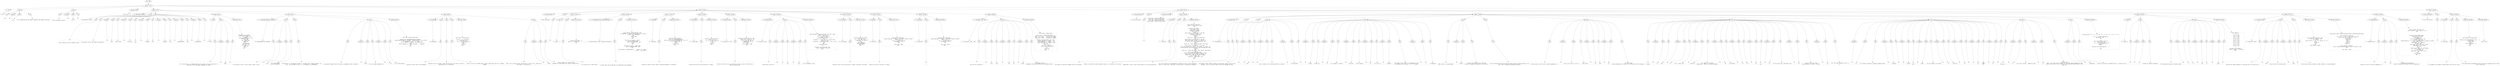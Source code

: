 digraph lpegNode {

node [fontname=Helvetica]
edge [style=dashed]

doc_0 [label="doc - 560"]


doc_0 -> { section_1}
{rank=same; section_1}

section_1 [label="section: 1-515"]


// END RANK doc_0

section_1 -> { header_2 prose_3 prose_4 codeblock_5 section_6 section_7 section_8 section_9}
{rank=same; header_2 prose_3 prose_4 codeblock_5 section_6 section_7 section_8 section_9}

header_2 [label="1 : Core"]

prose_3 [label="prose"]

prose_4 [label="prose"]

codeblock_5 [label="code block 8-10"]

section_6 [label="section: 13-67"]

section_7 [label="section: 95-258"]

section_8 [label="section: 287-477"]

section_9 [label="section: 516-518"]


// END RANK section_1

header_2 -> leaf_10
leaf_10  [color=Gray,shape=rectangle,fontname=Inconsolata,label="* Core"]
// END RANK header_2

prose_3 -> { raw_11 prespace_12 literal_13 raw_14}
{rank=same; raw_11 prespace_12 literal_13 raw_14}

raw_11 [label="raw"]

prespace_12 [label="prespace"]

literal_13 [label="literal"]

raw_14 [label="raw"]


// END RANK prose_3

raw_11 -> leaf_15
leaf_15  [color=Gray,shape=rectangle,fontname=Inconsolata,label="
"]
// END RANK raw_11

prespace_12 -> leaf_16
leaf_16  [color=Gray,shape=rectangle,fontname=Inconsolata,label=""]
// END RANK prespace_12

literal_13 -> leaf_17
leaf_17  [color=Gray,shape=rectangle,fontname=Inconsolata,label="core"]
// END RANK literal_13

raw_14 -> leaf_18
leaf_18  [color=Gray,shape=rectangle,fontname=Inconsolata,label=" is for tampering with the global namespace and standard libraries.
"]
// END RANK raw_14

prose_4 -> { raw_19 prespace_20 literal_21 raw_22}
{rank=same; raw_19 prespace_20 literal_21 raw_22}

raw_19 [label="raw"]

prespace_20 [label="prespace"]

literal_21 [label="literal"]

raw_22 [label="raw"]


// END RANK prose_4

raw_19 -> leaf_23
leaf_23  [color=Gray,shape=rectangle,fontname=Inconsolata,label="
It will eventually land in"]
// END RANK raw_19

prespace_20 -> leaf_24
leaf_24  [color=Gray,shape=rectangle,fontname=Inconsolata,label=" "]
// END RANK prespace_20

literal_21 -> leaf_25
leaf_25  [color=Gray,shape=rectangle,fontname=Inconsolata,label="pylon"]
// END RANK literal_21

raw_22 -> leaf_26
leaf_26  [color=Gray,shape=rectangle,fontname=Inconsolata,label=".
"]
// END RANK raw_22

codeblock_5 -> leaf_27
leaf_27  [color=Gray,shape=rectangle,fontname=Inconsolata,label="local core = {}"]
// END RANK codeblock_5

section_6 -> { header_28 prose_29 prose_30 section_31 section_32 section_33}
{rank=same; header_28 prose_29 prose_30 section_31 section_32 section_33}

header_28 [label="2 : Meta Object Protocol"]

prose_29 [label="prose"]

prose_30 [label="prose"]

section_31 [label="section: 20-43"]

section_32 [label="section: 44-67"]

section_33 [label="section: 68-94"]


// END RANK section_6

header_28 -> leaf_34
leaf_34  [color=Gray,shape=rectangle,fontname=Inconsolata,label="** Meta Object Protocol"]
// END RANK header_28

prose_29 -> { raw_35}
{rank=same; raw_35}

raw_35 [label="raw"]


// END RANK prose_29

raw_35 -> leaf_36
leaf_36  [color=Gray,shape=rectangle,fontname=Inconsolata,label="

This is where we start to design Cluster.
"]
// END RANK raw_35

prose_30 -> { raw_37 prespace_38 literal_39 raw_40 prespace_41 literal_42 raw_43 prespace_44 literal_45 raw_46 prespace_47 literal_48 raw_49 prespace_50 literal_51 raw_52 prespace_53 literal_54 raw_55}
{rank=same; raw_37 prespace_38 literal_39 raw_40 prespace_41 literal_42 raw_43 prespace_44 literal_45 raw_46 prespace_47 literal_48 raw_49 prespace_50 literal_51 raw_52 prespace_53 literal_54 raw_55}

raw_37 [label="raw"]

prespace_38 [label="prespace"]

literal_39 [label="literal"]

raw_40 [label="raw"]

prespace_41 [label="prespace"]

literal_42 [label="literal"]

raw_43 [label="raw"]

prespace_44 [label="prespace"]

literal_45 [label="literal"]

raw_46 [label="raw"]

prespace_47 [label="prespace"]

literal_48 [label="literal"]

raw_49 [label="raw"]

prespace_50 [label="prespace"]

literal_51 [label="literal"]

raw_52 [label="raw"]

prespace_53 [label="prespace"]

literal_54 [label="literal"]

raw_55 [label="raw"]


// END RANK prose_30

raw_37 -> leaf_56
leaf_56  [color=Gray,shape=rectangle,fontname=Inconsolata,label="
We shorten a few of the common Lua keywords:"]
// END RANK raw_37

prespace_38 -> leaf_57
leaf_57  [color=Gray,shape=rectangle,fontname=Inconsolata,label=" "]
// END RANK prespace_38

literal_39 -> leaf_58
leaf_58  [color=Gray,shape=rectangle,fontname=Inconsolata,label="coro"]
// END RANK literal_39

raw_40 -> leaf_59
leaf_59  [color=Gray,shape=rectangle,fontname=Inconsolata,label=" rather than"]
// END RANK raw_40

prespace_41 -> leaf_60
leaf_60  [color=Gray,shape=rectangle,fontname=Inconsolata,label=" "]
// END RANK prespace_41

literal_42 -> leaf_61
leaf_61  [color=Gray,shape=rectangle,fontname=Inconsolata,label="coroutine"]
// END RANK literal_42

raw_43 -> leaf_62
leaf_62  [color=Gray,shape=rectangle,fontname=Inconsolata,label=",
and"]
// END RANK raw_43

prespace_44 -> leaf_63
leaf_63  [color=Gray,shape=rectangle,fontname=Inconsolata,label=" "]
// END RANK prespace_44

literal_45 -> leaf_64
leaf_64  [color=Gray,shape=rectangle,fontname=Inconsolata,label="getmeta"]
// END RANK literal_45

raw_46 -> leaf_65
leaf_65  [color=Gray,shape=rectangle,fontname=Inconsolata,label=" and"]
// END RANK raw_46

prespace_47 -> leaf_66
leaf_66  [color=Gray,shape=rectangle,fontname=Inconsolata,label=" "]
// END RANK prespace_47

literal_48 -> leaf_67
leaf_67  [color=Gray,shape=rectangle,fontname=Inconsolata,label="setmeta"]
// END RANK literal_48

raw_49 -> leaf_68
leaf_68  [color=Gray,shape=rectangle,fontname=Inconsolata,label=" over"]
// END RANK raw_49

prespace_50 -> leaf_69
leaf_69  [color=Gray,shape=rectangle,fontname=Inconsolata,label=" "]
// END RANK prespace_50

literal_51 -> leaf_70
leaf_70  [color=Gray,shape=rectangle,fontname=Inconsolata,label="getmetatable"]
// END RANK literal_51

raw_52 -> leaf_71
leaf_71  [color=Gray,shape=rectangle,fontname=Inconsolata,label=" and"]
// END RANK raw_52

prespace_53 -> leaf_72
leaf_72  [color=Gray,shape=rectangle,fontname=Inconsolata,label=" "]
// END RANK prespace_53

literal_54 -> leaf_73
leaf_73  [color=Gray,shape=rectangle,fontname=Inconsolata,label="setmetatable"]
// END RANK literal_54

raw_55 -> leaf_74
leaf_74  [color=Gray,shape=rectangle,fontname=Inconsolata,label=".
"]
// END RANK raw_55

section_31 -> { header_75 prose_76 codeblock_77}
{rank=same; header_75 prose_76 codeblock_77}

header_75 [label="3 : meta"]

prose_76 [label="prose"]

codeblock_77 [label="code block 25-41"]


// END RANK section_31

header_75 -> leaf_78
leaf_78  [color=Gray,shape=rectangle,fontname=Inconsolata,label="*** meta"]
// END RANK header_75

prose_76 -> { raw_79 prespace_80 literal_81 raw_82}
{rank=same; raw_79 prespace_80 literal_81 raw_82}

raw_79 [label="raw"]

prespace_80 [label="prespace"]

literal_81 [label="literal"]

raw_82 [label="raw"]


// END RANK prose_76

raw_79 -> leaf_83
leaf_83  [color=Gray,shape=rectangle,fontname=Inconsolata,label="

In my code there is a repeated pattern of use that is basic enough that I'm
entering it into the global namespace as simple"]
// END RANK raw_79

prespace_80 -> leaf_84
leaf_84  [color=Gray,shape=rectangle,fontname=Inconsolata,label=" "]
// END RANK prespace_80

literal_81 -> leaf_85
leaf_85  [color=Gray,shape=rectangle,fontname=Inconsolata,label="meta"]
// END RANK literal_81

raw_82 -> leaf_86
leaf_86  [color=Gray,shape=rectangle,fontname=Inconsolata,label=".
"]
// END RANK raw_82

codeblock_77 -> leaf_87
leaf_87  [color=Gray,shape=rectangle,fontname=Inconsolata,label="function core.meta(MT)
   if MT and MT.__index then
      -- inherit
      return setmetatable({}, MT)
   elseif MT then
      -- decorate
      MT.__index = MT
      return MT
   else
      -- new metatable
      local _M = {}
      _M.__index = _M
      return _M
   end
end"]
// END RANK codeblock_77

section_32 -> { header_88 prose_89 prose_90 prose_91 codeblock_92}
{rank=same; header_88 prose_89 prose_90 prose_91 codeblock_92}

header_88 [label="3 : hasmetamethod(tab, mmethod)"]

prose_89 [label="prose"]

prose_90 [label="prose"]

prose_91 [label="prose"]

codeblock_92 [label="code block 55-66"]


// END RANK section_32

header_88 -> leaf_93
leaf_93  [color=Gray,shape=rectangle,fontname=Inconsolata,label="*** hasmetamethod(tab, mmethod)"]
// END RANK header_88

prose_89 -> { raw_94 prespace_95 literal_96 raw_97}
{rank=same; raw_94 prespace_95 literal_96 raw_97}

raw_94 [label="raw"]

prespace_95 [label="prespace"]

literal_96 [label="literal"]

raw_97 [label="raw"]


// END RANK prose_89

raw_94 -> leaf_98
leaf_98  [color=Gray,shape=rectangle,fontname=Inconsolata,label="

The function of this is clear: given a table, return"]
// END RANK raw_94

prespace_95 -> leaf_99
leaf_99  [color=Gray,shape=rectangle,fontname=Inconsolata,label=" "]
// END RANK prespace_95

literal_96 -> leaf_100
leaf_100  [color=Gray,shape=rectangle,fontname=Inconsolata,label="true"]
// END RANK literal_96

raw_97 -> leaf_101
leaf_101  [color=Gray,shape=rectangle,fontname=Inconsolata,label=" if it can receive
a given metamethod.
"]
// END RANK raw_97

prose_90 -> { raw_102}
{rank=same; raw_102}

raw_102 [label="raw"]


// END RANK prose_90

raw_102 -> leaf_103
leaf_103  [color=Gray,shape=rectangle,fontname=Inconsolata,label="
The question is, how magical to make it. I'm going with \"slightly magical\" for
now.  You can leave off the \"__\" in checking for a metamethod.
"]
// END RANK raw_102

prose_91 -> { raw_104 prespace_105 literal_106 raw_107 prespace_108 literal_109 raw_110}
{rank=same; raw_104 prespace_105 literal_106 raw_107 prespace_108 literal_109 raw_110}

raw_104 [label="raw"]

prespace_105 [label="prespace"]

literal_106 [label="literal"]

raw_107 [label="raw"]

prespace_108 [label="prespace"]

literal_109 [label="literal"]

raw_110 [label="raw"]


// END RANK prose_91

raw_104 -> leaf_111
leaf_111  [color=Gray,shape=rectangle,fontname=Inconsolata,label="
A successful lookup returns the result, presumable truthy, otherwise"]
// END RANK raw_104

prespace_105 -> leaf_112
leaf_112  [color=Gray,shape=rectangle,fontname=Inconsolata,label=" "]
// END RANK prespace_105

literal_106 -> leaf_113
leaf_113  [color=Gray,shape=rectangle,fontname=Inconsolata,label="false"]
// END RANK literal_106

raw_107 -> leaf_114
leaf_114  [color=Gray,shape=rectangle,fontname=Inconsolata,label="
for a non-table argument and"]
// END RANK raw_107

prespace_108 -> leaf_115
leaf_115  [color=Gray,shape=rectangle,fontname=Inconsolata,label=" "]
// END RANK prespace_108

literal_109 -> leaf_116
leaf_116  [color=Gray,shape=rectangle,fontname=Inconsolata,label="nil"]
// END RANK literal_109

raw_110 -> leaf_117
leaf_117  [color=Gray,shape=rectangle,fontname=Inconsolata,label=" for a failed lookup.
"]
// END RANK raw_110

codeblock_92 -> leaf_118
leaf_118  [color=Gray,shape=rectangle,fontname=Inconsolata,label="local sub = assert(string.sub)

function core.hasmetamethod(tab, mmethod)
   assert(type(mmethod) == \"string\", \"metamethod must be a string\")
   if sub(mmethod,1,2) == \"__\" then
      return type(tab) == \"table\" and tab[mmethod]
   else
      return type(tab) == \"table\" and tab[\"__\" ..mmethod]
   end
end"]
// END RANK codeblock_92

section_33 -> { header_119 prose_120 prose_121 prose_122 codeblock_123 prose_124}
{rank=same; header_119 prose_120 prose_121 prose_122 codeblock_123 prose_124}

header_119 [label="3 : endow(Meta)"]

prose_120 [label="prose"]

prose_121 [label="prose"]

prose_122 [label="prose"]

codeblock_123 [label="code block 78-88"]

prose_124 [label="prose"]


// END RANK section_33

header_119 -> leaf_125
leaf_125  [color=Gray,shape=rectangle,fontname=Inconsolata,label="*** endow(Meta)"]
// END RANK header_119

prose_120 -> { raw_126}
{rank=same; raw_126}

raw_126 [label="raw"]


// END RANK prose_120

raw_126 -> leaf_127
leaf_127  [color=Gray,shape=rectangle,fontname=Inconsolata,label="

Performs a thick copy of the metatable.
"]
// END RANK raw_126

prose_121 -> { raw_128}
{rank=same; raw_128}

raw_128 [label="raw"]


// END RANK prose_121

raw_128 -> leaf_129
leaf_129  [color=Gray,shape=rectangle,fontname=Inconsolata,label="
Because this will include __index and the like, this folds an level of
indirection out of inheritance.
"]
// END RANK raw_128

prose_122 -> { raw_130}
{rank=same; raw_130}

raw_130 [label="raw"]


// END RANK prose_122

raw_130 -> leaf_131
leaf_131  [color=Gray,shape=rectangle,fontname=Inconsolata,label="
I plan to use this with Nodes when I make a single base class for a complex
Grammar.
"]
// END RANK raw_130

codeblock_123 -> leaf_132
leaf_132  [color=Gray,shape=rectangle,fontname=Inconsolata,label="local pairs = assert(pairs)

function core.endow(Meta)
   local MC = {}
   for k, v in pairs(Meta) do
      MC[k] = v
   end
   return MC
end"]
// END RANK codeblock_123

prose_124 -> { raw_133 prespace_134 literal_135 raw_136}
{rank=same; raw_133 prespace_134 literal_135 raw_136}

raw_133 [label="raw"]

prespace_134 [label="prespace"]

literal_135 [label="literal"]

raw_136 [label="raw"]


// END RANK prose_124

raw_133 -> leaf_137
leaf_137  [color=Gray,shape=rectangle,fontname=Inconsolata,label="
That's just a shallow clone, the subtlety is that if the __index was a
self-table, it now points to"]
// END RANK raw_133

prespace_134 -> leaf_138
leaf_138  [color=Gray,shape=rectangle,fontname=Inconsolata,label=" "]
// END RANK prespace_134

literal_135 -> leaf_139
leaf_139  [color=Gray,shape=rectangle,fontname=Inconsolata,label="Meta"]
// END RANK literal_135

raw_136 -> leaf_140
leaf_140  [color=Gray,shape=rectangle,fontname=Inconsolata,label=", while if Meta was created through
endowment or inheritance it's now out of the picture.

"]
// END RANK raw_136

section_7 -> { header_141 prose_142 section_143 section_144 section_145 section_146 section_147 section_148 section_149 section_150 section_151 section_152}
{rank=same; header_141 prose_142 section_143 section_144 section_145 section_146 section_147 section_148 section_149 section_150 section_151 section_152}

header_141 [label="2 : Table extensions"]

prose_142 [label="prose"]

section_143 [label="section: 97-107"]

section_144 [label="section: 108-136"]

section_145 [label="section: 137-152"]

section_146 [label="section: 153-167"]

section_147 [label="section: 168-184"]

section_148 [label="section: 185-209"]

section_149 [label="section: 210-226"]

section_150 [label="section: 227-243"]

section_151 [label="section: 244-258"]

section_152 [label="section: 259-286"]


// END RANK section_7

header_141 -> leaf_153
leaf_153  [color=Gray,shape=rectangle,fontname=Inconsolata,label="** Table extensions"]
// END RANK header_141

prose_142 -> { raw_154}
{rank=same; raw_154}

raw_154 [label="raw"]


// END RANK prose_142

raw_154 -> leaf_155
leaf_155  [color=Gray,shape=rectangle,fontname=Inconsolata,label="
"]
// END RANK raw_154

section_143 -> { header_156 prose_157 codeblock_158}
{rank=same; header_156 prose_157 codeblock_158}

header_156 [label="3 : pack(...)"]

prose_157 [label="prose"]

codeblock_158 [label="code block 101-105"]


// END RANK section_143

header_156 -> leaf_159
leaf_159  [color=Gray,shape=rectangle,fontname=Inconsolata,label="*** pack(...)"]
// END RANK header_156

prose_157 -> { raw_160}
{rank=same; raw_160}

raw_160 [label="raw"]


// END RANK prose_157

raw_160 -> leaf_161
leaf_161  [color=Gray,shape=rectangle,fontname=Inconsolata,label="

A 5.2 shim we won't need forever.
"]
// END RANK raw_160

codeblock_158 -> leaf_162
leaf_162  [color=Gray,shape=rectangle,fontname=Inconsolata,label="function core.pack(...)
   return { n = select('#', ...), ... }
end"]
// END RANK codeblock_158

section_144 -> { header_163 prose_164 codeblock_165}
{rank=same; header_163 prose_164 codeblock_165}

header_163 [label="3 : hasfield(field, tab) & hasfield.field(tab)"]

prose_164 [label="prose"]

codeblock_165 [label="code block 113-134"]


// END RANK section_144

header_163 -> leaf_166
leaf_166  [color=Gray,shape=rectangle,fontname=Inconsolata,label="*** hasfield(field, tab) & hasfield.field(tab)"]
// END RANK header_163

prose_164 -> { raw_167}
{rank=same; raw_167}

raw_167 [label="raw"]


// END RANK prose_164

raw_167 -> leaf_168
leaf_168  [color=Gray,shape=rectangle,fontname=Inconsolata,label="


A nicety which can be used both for predication and assignment.
"]
// END RANK raw_167

codeblock_165 -> leaf_169
leaf_169  [color=Gray,shape=rectangle,fontname=Inconsolata,label="local function _hasfield(field, tab)
   if type(tab) == \"table\" and tab[field] ~= nil then
      return true, tab[field]
   else
      return false
   end
end

function _hf__index(_, field)
   return function(tab)
      return _hasfield(field, tab)
   end
end

function _hf__call(_, field, tab)
   return _hasfield(field, tab)
end

core.hasfield = setmetatable({}, { __index = _hf__index,
                                   __call  = _hf__call })"]
// END RANK codeblock_165

section_145 -> { header_170 prose_171 codeblock_172}
{rank=same; header_170 prose_171 codeblock_172}

header_170 [label="3 : clone(tab)"]

prose_171 [label="prose"]

codeblock_172 [label="code block 141-150"]


// END RANK section_145

header_170 -> leaf_173
leaf_173  [color=Gray,shape=rectangle,fontname=Inconsolata,label="*** clone(tab)"]
// END RANK header_170

prose_171 -> { raw_174}
{rank=same; raw_174}

raw_174 [label="raw"]


// END RANK prose_171

raw_174 -> leaf_175
leaf_175  [color=Gray,shape=rectangle,fontname=Inconsolata,label="

Performs a shallow clone of table, attaching metatable if available.
"]
// END RANK raw_174

codeblock_172 -> leaf_176
leaf_176  [color=Gray,shape=rectangle,fontname=Inconsolata,label="function core.clone(tab)
   local _M = getmetatable(tab)
   local clone = _M and setmetatable({}, _M) or {}
   for k,v in pairs(tab) do
      clone[k] = v
   end
   return clone
end"]
// END RANK codeblock_172

section_146 -> { header_177 prose_178 codeblock_179}
{rank=same; header_177 prose_178 codeblock_179}

header_177 [label="3 : arrayof(tab)"]

prose_178 [label="prose"]

codeblock_179 [label="code block 157-165"]


// END RANK section_146

header_177 -> leaf_180
leaf_180  [color=Gray,shape=rectangle,fontname=Inconsolata,label="*** arrayof(tab)"]
// END RANK header_177

prose_178 -> { raw_181}
{rank=same; raw_181}

raw_181 [label="raw"]


// END RANK prose_178

raw_181 -> leaf_182
leaf_182  [color=Gray,shape=rectangle,fontname=Inconsolata,label="

Clones and returns the array portion of a table.
"]
// END RANK raw_181

codeblock_179 -> leaf_183
leaf_183  [color=Gray,shape=rectangle,fontname=Inconsolata,label="function core.arrayof(tab)
   local arr = {}
   for i,v in ipairs(tab) do
      arr[i] = v
   end
   return arr
end"]
// END RANK codeblock_179

section_147 -> { header_184 prose_185 codeblock_186}
{rank=same; header_184 prose_185 codeblock_186}

header_184 [label="3 : collect(iter, tab)"]

prose_185 [label="prose"]

codeblock_186 [label="code block 173-182"]


// END RANK section_147

header_184 -> leaf_187
leaf_187  [color=Gray,shape=rectangle,fontname=Inconsolata,label="*** collect(iter, tab)"]
// END RANK header_184

prose_185 -> { raw_188}
{rank=same; raw_188}

raw_188 [label="raw"]


// END RANK prose_185

raw_188 -> leaf_189
leaf_189  [color=Gray,shape=rectangle,fontname=Inconsolata,label="

Collects and returns up to two tables of values, given an iterator and a
table to iterate over.
"]
// END RANK raw_188

codeblock_186 -> leaf_190
leaf_190  [color=Gray,shape=rectangle,fontname=Inconsolata,label="function core.collect(iter, tab)
   local k_tab, v_tab = {}, {}
   for k, v in iter(tab) do
      k_tab[#k_tab + 1] = k
      v_tab[#v_tab + 1] = v
   end
   return k_tab, v_tab
end"]
// END RANK codeblock_186

section_148 -> { header_191 prose_192 codeblock_193}
{rank=same; header_191 prose_192 codeblock_193}

header_191 [label="3 : select(tab, key)"]

prose_192 [label="prose"]

codeblock_193 [label="code block 189-207"]


// END RANK section_148

header_191 -> leaf_194
leaf_194  [color=Gray,shape=rectangle,fontname=Inconsolata,label="*** select(tab, key)"]
// END RANK header_191

prose_192 -> { raw_195 prespace_196 literal_197 raw_198 prespace_199 literal_200 raw_201}
{rank=same; raw_195 prespace_196 literal_197 raw_198 prespace_199 literal_200 raw_201}

raw_195 [label="raw"]

prespace_196 [label="prespace"]

literal_197 [label="literal"]

raw_198 [label="raw"]

prespace_199 [label="prespace"]

literal_200 [label="literal"]

raw_201 [label="raw"]


// END RANK prose_192

raw_195 -> leaf_202
leaf_202  [color=Gray,shape=rectangle,fontname=Inconsolata,label="

Recursively return all"]
// END RANK raw_195

prespace_196 -> leaf_203
leaf_203  [color=Gray,shape=rectangle,fontname=Inconsolata,label=" "]
// END RANK prespace_196

literal_197 -> leaf_204
leaf_204  [color=Gray,shape=rectangle,fontname=Inconsolata,label="v"]
// END RANK literal_197

raw_198 -> leaf_205
leaf_205  [color=Gray,shape=rectangle,fontname=Inconsolata,label=" for"]
// END RANK raw_198

prespace_199 -> leaf_206
leaf_206  [color=Gray,shape=rectangle,fontname=Inconsolata,label=" "]
// END RANK prespace_199

literal_200 -> leaf_207
leaf_207  [color=Gray,shape=rectangle,fontname=Inconsolata,label="key"]
// END RANK literal_200

raw_201 -> leaf_208
leaf_208  [color=Gray,shape=rectangle,fontname=Inconsolata,label=" in all subtables of tab
"]
// END RANK raw_201

codeblock_193 -> leaf_209
leaf_209  [color=Gray,shape=rectangle,fontname=Inconsolata,label="local function _select(collection, tab, key, cycle)
   cycle = cycle or {}
   for k,v in pairs(tab) do
      if key == k then
         collection[#collection + 1] = v
      end
      if type(v) == \"table\" and not cycle[v] then
         cycle[v] = true
         collection = _select(collection, v, key, cycle)
      end
   end
   return collection
end

function core.select(tab, key)
   return _select({}, tab, key)
end"]
// END RANK codeblock_193

section_149 -> { header_210 prose_211 codeblock_212}
{rank=same; header_210 prose_211 codeblock_212}

header_210 [label="3 : reverse(tab)"]

prose_211 [label="prose"]

codeblock_212 [label="code block 214-224"]


// END RANK section_149

header_210 -> leaf_213
leaf_213  [color=Gray,shape=rectangle,fontname=Inconsolata,label="*** reverse(tab)"]
// END RANK header_210

prose_211 -> { raw_214}
{rank=same; raw_214}

raw_214 [label="raw"]


// END RANK prose_211

raw_214 -> leaf_215
leaf_215  [color=Gray,shape=rectangle,fontname=Inconsolata,label="

Reverses (only) the array portion of a table, returning a new table.
"]
// END RANK raw_214

codeblock_212 -> leaf_216
leaf_216  [color=Gray,shape=rectangle,fontname=Inconsolata,label="function core.reverse(tab)
   local bat = {}
   for i,v in ipairs(tab) do
      bat[#tab - i + 1] = v
   end
   assert(bat[1])
   assert(bat[#tab])
   return bat
end"]
// END RANK codeblock_212

section_150 -> { header_217 prose_218 codeblock_219}
{rank=same; header_217 prose_218 codeblock_219}

header_217 [label="3 : keys(tab)"]

prose_218 [label="prose"]

codeblock_219 [label="code block 231-241"]


// END RANK section_150

header_217 -> leaf_220
leaf_220  [color=Gray,shape=rectangle,fontname=Inconsolata,label="*** keys(tab)"]
// END RANK header_217

prose_218 -> { raw_221}
{rank=same; raw_221}

raw_221 [label="raw"]


// END RANK prose_218

raw_221 -> leaf_222
leaf_222  [color=Gray,shape=rectangle,fontname=Inconsolata,label="

Returns an array of the keys of a table.
"]
// END RANK raw_221

codeblock_219 -> leaf_223
leaf_223  [color=Gray,shape=rectangle,fontname=Inconsolata,label="function core.keys(tab)
   assert(type(tab) == \"table\", \"keys must receive a table\")
   local keys = {}
   for k, _ in pairs(tab) do
      keys[#keys + 1] = k
   end

   return keys, #keys
end"]
// END RANK codeblock_219

section_151 -> { header_224 prose_225 codeblock_226}
{rank=same; header_224 prose_225 codeblock_226}

header_224 [label="3 : values(tab)"]

prose_225 [label="prose"]

codeblock_226 [label="code block 246-256"]


// END RANK section_151

header_224 -> leaf_227
leaf_227  [color=Gray,shape=rectangle,fontname=Inconsolata,label="*** values(tab)"]
// END RANK header_224

prose_225 -> { raw_228}
{rank=same; raw_228}

raw_228 [label="raw"]


// END RANK prose_225

raw_228 -> leaf_229
leaf_229  [color=Gray,shape=rectangle,fontname=Inconsolata,label="
"]
// END RANK raw_228

codeblock_226 -> leaf_230
leaf_230  [color=Gray,shape=rectangle,fontname=Inconsolata,label="function core.values(tab)
   assert(type(tab) == \"table\", \"vals must receive a table\")
   local vals = {}
   for _, v in pairs(tab) do
      vals[#vals + 1] = v
   end

   return vals, #vals
end"]
// END RANK codeblock_226

section_152 -> { header_231 prose_232 codeblock_233}
{rank=same; header_231 prose_232 codeblock_233}

header_231 [label="3 : splice(tab, index, into)"]

prose_232 [label="prose"]

codeblock_233 [label="code block 264-284"]


// END RANK section_152

header_231 -> leaf_234
leaf_234  [color=Gray,shape=rectangle,fontname=Inconsolata,label="*** splice(tab, index, into)"]
// END RANK header_231

prose_232 -> { raw_235 prespace_236 literal_237 raw_238 prespace_239 literal_240 raw_241 prespace_242 literal_243 raw_244}
{rank=same; raw_235 prespace_236 literal_237 raw_238 prespace_239 literal_240 raw_241 prespace_242 literal_243 raw_244}

raw_235 [label="raw"]

prespace_236 [label="prespace"]

literal_237 [label="literal"]

raw_238 [label="raw"]

prespace_239 [label="prespace"]

literal_240 [label="literal"]

raw_241 [label="raw"]

prespace_242 [label="prespace"]

literal_243 [label="literal"]

raw_244 [label="raw"]


// END RANK prose_232

raw_235 -> leaf_245
leaf_245  [color=Gray,shape=rectangle,fontname=Inconsolata,label="

Puts the full contents of"]
// END RANK raw_235

prespace_236 -> leaf_246
leaf_246  [color=Gray,shape=rectangle,fontname=Inconsolata,label=" "]
// END RANK prespace_236

literal_237 -> leaf_247
leaf_247  [color=Gray,shape=rectangle,fontname=Inconsolata,label="into"]
// END RANK literal_237

raw_238 -> leaf_248
leaf_248  [color=Gray,shape=rectangle,fontname=Inconsolata,label=" into"]
// END RANK raw_238

prespace_239 -> leaf_249
leaf_249  [color=Gray,shape=rectangle,fontname=Inconsolata,label=" "]
// END RANK prespace_239

literal_240 -> leaf_250
leaf_250  [color=Gray,shape=rectangle,fontname=Inconsolata,label="tab"]
// END RANK literal_240

raw_241 -> leaf_251
leaf_251  [color=Gray,shape=rectangle,fontname=Inconsolata,label=" at"]
// END RANK raw_241

prespace_242 -> leaf_252
leaf_252  [color=Gray,shape=rectangle,fontname=Inconsolata,label=" "]
// END RANK prespace_242

literal_243 -> leaf_253
leaf_253  [color=Gray,shape=rectangle,fontname=Inconsolata,label="index"]
// END RANK literal_243

raw_244 -> leaf_254
leaf_254  [color=Gray,shape=rectangle,fontname=Inconsolata,label=".  The argument order is
compatible with existing functions and method syntax.
"]
// END RANK raw_244

codeblock_233 -> leaf_255
leaf_255  [color=Gray,shape=rectangle,fontname=Inconsolata,label="local insert = table.insert

local sp_er = \"table<core>.splice: \"
local _e_1 = sp_er .. \"$1 must be a table\"
local _e_2 = sp_er .. \"$2 must be a number\"
local _e_3 = sp_er .. \"$3 must be a table\"

function core.splice(tab, idx, into)
   assert(type(tab) == \"table\", _e_1)
   assert(type(idx) == \"number\", _e_2)
   assert(type(into) == \"table\", _e_3)
    idx = idx - 1
    local i = 1
    for j = 1, #into do
        insert(tab,i+idx,into[j])
        i = i + 1
    end
    return tab
end"]
// END RANK codeblock_233

section_8 -> { header_256 prose_257 codeblock_258 section_259 section_260 section_261 section_262 section_263}
{rank=same; header_256 prose_257 codeblock_258 section_259 section_260 section_261 section_262 section_263}

header_256 [label="2 : String extensions"]

prose_257 [label="prose"]

codeblock_258 [label="code block 289-294"]

section_259 [label="section: 296-345"]

section_260 [label="section: 346-406"]

section_261 [label="section: 407-436"]

section_262 [label="section: 437-477"]

section_263 [label="section: 478-515"]


// END RANK section_8

header_256 -> leaf_264
leaf_264  [color=Gray,shape=rectangle,fontname=Inconsolata,label="** String extensions"]
// END RANK header_256

prose_257 -> { raw_265}
{rank=same; raw_265}

raw_265 [label="raw"]


// END RANK prose_257

raw_265 -> leaf_266
leaf_266  [color=Gray,shape=rectangle,fontname=Inconsolata,label="
"]
// END RANK raw_265

codeblock_258 -> leaf_267
leaf_267  [color=Gray,shape=rectangle,fontname=Inconsolata,label="local byte = assert(string.byte)
local find = assert(string.find)
local sub = assert(string.sub)
local format = assert(string.format)"]
// END RANK codeblock_258

section_259 -> { header_268 prose_269 prose_270 codeblock_271}
{rank=same; header_268 prose_269 prose_270 codeblock_271}

header_268 [label="3 : utf8(char)"]

prose_269 [label="prose"]

prose_270 [label="prose"]

codeblock_271 [label="code block 304-343"]


// END RANK section_259

header_268 -> leaf_272
leaf_272  [color=Gray,shape=rectangle,fontname=Inconsolata,label="*** utf8(char)"]
// END RANK header_268

prose_269 -> { raw_273}
{rank=same; raw_273}

raw_273 [label="raw"]


// END RANK prose_269

raw_273 -> leaf_274
leaf_274  [color=Gray,shape=rectangle,fontname=Inconsolata,label="

This takes a string and validates the first character.
"]
// END RANK raw_273

prose_270 -> { raw_275}
{rank=same; raw_275}

raw_275 [label="raw"]


// END RANK prose_270

raw_275 -> leaf_276
leaf_276  [color=Gray,shape=rectangle,fontname=Inconsolata,label="
Return is either the (valid) length in bytes, or nil and an error string.
"]
// END RANK raw_275

codeblock_271 -> leaf_277
leaf_277  [color=Gray,shape=rectangle,fontname=Inconsolata,label="local function continue(c)
   return c >= 128 and c <= 191
end

function core.utf8(c)
   local byte = byte
   local head = byte(c)
   if head < 128 then
      return 1
   elseif head >= 194 and head <= 223 then
      local two = byte(c, 2)
      if continue(two) then
         return 2
      else
         return nil, \"utf8: bad second byte\"
      end
   elseif head >= 224 and head <= 239 then
      local two, three = byte(c, 2), byte(c, 3)
      if continue(two) and continue(three) then
         return 3
      else
         return nil, \"utf8: bad second and/or third byte\"
      end
   elseif head >= 240 and head <= 244 then
      local two, three, four = byte(c, 2), byte(c, 3), byte(c, 4)
      if continue(two) and continue(three) and continue(four) then
         return 4
      else
         return nil, \"utf8: bad second, third, and/or fourth byte\"
      end
   elseif continue(head) then
      return nil, \"utf8: continuation byte at head\"
   elseif head == 192 or head == 193 then
      return nil, \"utf8: 192 or 193 forbidden\"
   else -- head > 245
      return nil, \"utf8: byte > 245\"
   end
end"]
// END RANK codeblock_271

section_260 -> { header_278 prose_279 prose_280 prose_281 prose_282 prose_283 prose_284 prose_285 prose_286 prose_287 prose_288 prose_289 codeblock_290}
{rank=same; header_278 prose_279 prose_280 prose_281 prose_282 prose_283 prose_284 prose_285 prose_286 prose_287 prose_288 prose_289 codeblock_290}

header_278 [label="3 : typeformat(str, ...)"]

prose_279 [label="prose"]

prose_280 [label="prose"]

prose_281 [label="prose"]

prose_282 [label="prose"]

prose_283 [label="prose"]

prose_284 [label="prose"]

prose_285 [label="prose"]

prose_286 [label="prose"]

prose_287 [label="prose"]

prose_288 [label="prose"]

prose_289 [label="prose"]

codeblock_290 [label="code block 388-405"]


// END RANK section_260

header_278 -> leaf_291
leaf_291  [color=Gray,shape=rectangle,fontname=Inconsolata,label="*** typeformat(str, ...)"]
// END RANK header_278

prose_279 -> { raw_292}
{rank=same; raw_292}

raw_292 [label="raw"]


// END RANK prose_279

raw_292 -> leaf_293
leaf_293  [color=Gray,shape=rectangle,fontname=Inconsolata,label="

Background: I want to start using format in errors and assertions.
"]
// END RANK raw_292

prose_280 -> { raw_294}
{rank=same; raw_294}

raw_294 [label="raw"]


// END RANK prose_280

raw_294 -> leaf_295
leaf_295  [color=Gray,shape=rectangle,fontname=Inconsolata,label="
It's not as bad to use concatenation in-place for errors, since evaluating
them is a final step.  Assertions run much faster if passed only arguments.
"]
// END RANK raw_294

prose_281 -> { raw_296 prespace_297 literal_298 raw_299 prespace_300 literal_301 raw_302 prespace_303 literal_304 raw_305}
{rank=same; raw_296 prespace_297 literal_298 raw_299 prespace_300 literal_301 raw_302 prespace_303 literal_304 raw_305}

raw_296 [label="raw"]

prespace_297 [label="prespace"]

literal_298 [label="literal"]

raw_299 [label="raw"]

prespace_300 [label="prespace"]

literal_301 [label="literal"]

raw_302 [label="raw"]

prespace_303 [label="prespace"]

literal_304 [label="literal"]

raw_305 [label="raw"]


// END RANK prose_281

raw_296 -> leaf_306
leaf_306  [color=Gray,shape=rectangle,fontname=Inconsolata,label="
Lua peforms a small number of implicit conversions, mostly at the string
boundary. This is an actual feature since the language has both"]
// END RANK raw_296

prespace_297 -> leaf_307
leaf_307  [color=Gray,shape=rectangle,fontname=Inconsolata,label=" "]
// END RANK prespace_297

literal_298 -> leaf_308
leaf_308  [color=Gray,shape=rectangle,fontname=Inconsolata,label=".."]
// END RANK literal_298

raw_299 -> leaf_309
leaf_309  [color=Gray,shape=rectangle,fontname=Inconsolata,label=" and"]
// END RANK raw_299

prespace_300 -> leaf_310
leaf_310  [color=Gray,shape=rectangle,fontname=Inconsolata,label=" "]
// END RANK prespace_300

literal_301 -> leaf_311
leaf_311  [color=Gray,shape=rectangle,fontname=Inconsolata,label="+"]
// END RANK literal_301

raw_302 -> leaf_312
leaf_312  [color=Gray,shape=rectangle,fontname=Inconsolata,label=",
but it leaves a bit to be desired when it comes to"]
// END RANK raw_302

prespace_303 -> leaf_313
leaf_313  [color=Gray,shape=rectangle,fontname=Inconsolata,label=" "]
// END RANK prespace_303

literal_304 -> leaf_314
leaf_314  [color=Gray,shape=rectangle,fontname=Inconsolata,label="string.format"]
// END RANK literal_304

raw_305 -> leaf_315
leaf_315  [color=Gray,shape=rectangle,fontname=Inconsolata,label=".
"]
// END RANK raw_305

prose_282 -> { prespace_316 literal_317 raw_318 prespace_319 literal_320 raw_321 prespace_322 literal_323 raw_324 prespace_325 literal_326 raw_327 prespace_328 literal_329 raw_330 prespace_331 literal_332 raw_333}
{rank=same; prespace_316 literal_317 raw_318 prespace_319 literal_320 raw_321 prespace_322 literal_323 raw_324 prespace_325 literal_326 raw_327 prespace_328 literal_329 raw_330 prespace_331 literal_332 raw_333}

prespace_316 [label="prespace"]

literal_317 [label="literal"]

raw_318 [label="raw"]

prespace_319 [label="prespace"]

literal_320 [label="literal"]

raw_321 [label="raw"]

prespace_322 [label="prespace"]

literal_323 [label="literal"]

raw_324 [label="raw"]

prespace_325 [label="prespace"]

literal_326 [label="literal"]

raw_327 [label="raw"]

prespace_328 [label="prespace"]

literal_329 [label="literal"]

raw_330 [label="raw"]

prespace_331 [label="prespace"]

literal_332 [label="literal"]

raw_333 [label="raw"]


// END RANK prose_282

prespace_316 -> leaf_334
leaf_334  [color=Gray,shape=rectangle,fontname=Inconsolata,label=""]
// END RANK prespace_316

literal_317 -> leaf_335
leaf_335  [color=Gray,shape=rectangle,fontname=Inconsolata,label="format"]
// END RANK literal_317

raw_318 -> leaf_336
leaf_336  [color=Gray,shape=rectangle,fontname=Inconsolata,label=" treats any"]
// END RANK raw_318

prespace_319 -> leaf_337
leaf_337  [color=Gray,shape=rectangle,fontname=Inconsolata,label=" "]
// END RANK prespace_319

literal_320 -> leaf_338
leaf_338  [color=Gray,shape=rectangle,fontname=Inconsolata,label="%s"]
// END RANK literal_320

raw_321 -> leaf_339
leaf_339  [color=Gray,shape=rectangle,fontname=Inconsolata,label=" as a request to convert"]
// END RANK raw_321

prespace_322 -> leaf_340
leaf_340  [color=Gray,shape=rectangle,fontname=Inconsolata,label=" "]
// END RANK prespace_322

literal_323 -> leaf_341
leaf_341  [color=Gray,shape=rectangle,fontname=Inconsolata,label="tostring"]
// END RANK literal_323

raw_324 -> leaf_342
leaf_342  [color=Gray,shape=rectangle,fontname=Inconsolata,label=", also treating"]
// END RANK raw_324

prespace_325 -> leaf_343
leaf_343  [color=Gray,shape=rectangle,fontname=Inconsolata,label=""]
// END RANK prespace_325

literal_326 -> leaf_344
leaf_344  [color=Gray,shape=rectangle,fontname=Inconsolata,label="%d"]
// END RANK literal_326

raw_327 -> leaf_345
leaf_345  [color=Gray,shape=rectangle,fontname=Inconsolata,label=" as a call to"]
// END RANK raw_327

prespace_328 -> leaf_346
leaf_346  [color=Gray,shape=rectangle,fontname=Inconsolata,label=" "]
// END RANK prespace_328

literal_329 -> leaf_347
leaf_347  [color=Gray,shape=rectangle,fontname=Inconsolata,label="tonumber"]
// END RANK literal_329

raw_330 -> leaf_348
leaf_348  [color=Gray,shape=rectangle,fontname=Inconsolata,label=".  The latter I will allow, I'm struggling to find
a circumstance where casting \"1\" to \"1\" through"]
// END RANK raw_330

prespace_331 -> leaf_349
leaf_349  [color=Gray,shape=rectangle,fontname=Inconsolata,label=" "]
// END RANK prespace_331

literal_332 -> leaf_350
leaf_350  [color=Gray,shape=rectangle,fontname=Inconsolata,label="1"]
// END RANK literal_332

raw_333 -> leaf_351
leaf_351  [color=Gray,shape=rectangle,fontname=Inconsolata,label=" is dangerous.
"]
// END RANK raw_333

prose_283 -> { raw_352 prespace_353 literal_354 raw_355}
{rank=same; raw_352 prespace_353 literal_354 raw_355}

raw_352 [label="raw"]

prespace_353 [label="prespace"]

literal_354 [label="literal"]

raw_355 [label="raw"]


// END RANK prose_283

raw_352 -> leaf_356
leaf_356  [color=Gray,shape=rectangle,fontname=Inconsolata,label="
What I want is a type-checked"]
// END RANK raw_352

prespace_353 -> leaf_357
leaf_357  [color=Gray,shape=rectangle,fontname=Inconsolata,label=" "]
// END RANK prespace_353

literal_354 -> leaf_358
leaf_358  [color=Gray,shape=rectangle,fontname=Inconsolata,label="format"]
// END RANK literal_354

raw_355 -> leaf_359
leaf_359  [color=Gray,shape=rectangle,fontname=Inconsolata,label=", which I can extend to use a few more
flexible strategies, depending on the context.
"]
// END RANK raw_355

prose_284 -> { raw_360}
{rank=same; raw_360}

raw_360 [label="raw"]


// END RANK prose_284

raw_360 -> leaf_361
leaf_361  [color=Gray,shape=rectangle,fontname=Inconsolata,label="
Less concerned about hostility and more about explicit coding practices. Also
don't want to undermine hardening elsewhere.
"]
// END RANK raw_360

prose_285 -> { raw_362 prespace_363 literal_364 raw_365 prespace_366 literal_367 raw_368 prespace_369 literal_370 raw_371}
{rank=same; raw_362 prespace_363 literal_364 raw_365 prespace_366 literal_367 raw_368 prespace_369 literal_370 raw_371}

raw_362 [label="raw"]

prespace_363 [label="prespace"]

literal_364 [label="literal"]

raw_365 [label="raw"]

prespace_366 [label="prespace"]

literal_367 [label="literal"]

raw_368 [label="raw"]

prespace_369 [label="prespace"]

literal_370 [label="literal"]

raw_371 [label="raw"]


// END RANK prose_285

raw_362 -> leaf_372
leaf_372  [color=Gray,shape=rectangle,fontname=Inconsolata,label="
From the wiki, the full set of numeric parameters is"]
// END RANK raw_362

prespace_363 -> leaf_373
leaf_373  [color=Gray,shape=rectangle,fontname=Inconsolata,label=""]
// END RANK prespace_363

literal_364 -> leaf_374
leaf_374  [color=Gray,shape=rectangle,fontname=Inconsolata,label="{A,a,c,d,E,e,f,G,g,i,o,u,X,x}"]
// END RANK literal_364

raw_365 -> leaf_375
leaf_375  [color=Gray,shape=rectangle,fontname=Inconsolata,label=".  That leaves"]
// END RANK raw_365

prespace_366 -> leaf_376
leaf_376  [color=Gray,shape=rectangle,fontname=Inconsolata,label=" "]
// END RANK prespace_366

literal_367 -> leaf_377
leaf_377  [color=Gray,shape=rectangle,fontname=Inconsolata,label="%q"]
// END RANK literal_367

raw_368 -> leaf_378
leaf_378  [color=Gray,shape=rectangle,fontname=Inconsolata,label=" and"]
// END RANK raw_368

prespace_369 -> leaf_379
leaf_379  [color=Gray,shape=rectangle,fontname=Inconsolata,label=" "]
// END RANK prespace_369

literal_370 -> leaf_380
leaf_380  [color=Gray,shape=rectangle,fontname=Inconsolata,label="%s"]
// END RANK literal_370

raw_371 -> leaf_381
leaf_381  [color=Gray,shape=rectangle,fontname=Inconsolata,label=", the former does
string escaping but of course it is the Lua/C style of escaping.
"]
// END RANK raw_371

prose_286 -> { raw_382 prespace_383 literal_384 raw_385 prespace_386 literal_387 raw_388 prespace_389 literal_390 raw_391 prespace_392 literal_393 raw_394 prespace_395 literal_396 raw_397 prespace_398 literal_399 raw_400 prespace_401 literal_402 raw_403 prespace_404 literal_405 raw_406 prespace_407 literal_408 raw_409}
{rank=same; raw_382 prespace_383 literal_384 raw_385 prespace_386 literal_387 raw_388 prespace_389 literal_390 raw_391 prespace_392 literal_393 raw_394 prespace_395 literal_396 raw_397 prespace_398 literal_399 raw_400 prespace_401 literal_402 raw_403 prespace_404 literal_405 raw_406 prespace_407 literal_408 raw_409}

raw_382 [label="raw"]

prespace_383 [label="prespace"]

literal_384 [label="literal"]

raw_385 [label="raw"]

prespace_386 [label="prespace"]

literal_387 [label="literal"]

raw_388 [label="raw"]

prespace_389 [label="prespace"]

literal_390 [label="literal"]

raw_391 [label="raw"]

prespace_392 [label="prespace"]

literal_393 [label="literal"]

raw_394 [label="raw"]

prespace_395 [label="prespace"]

literal_396 [label="literal"]

raw_397 [label="raw"]

prespace_398 [label="prespace"]

literal_399 [label="literal"]

raw_400 [label="raw"]

prespace_401 [label="prespace"]

literal_402 [label="literal"]

raw_403 [label="raw"]

prespace_404 [label="prespace"]

literal_405 [label="literal"]

raw_406 [label="raw"]

prespace_407 [label="prespace"]

literal_408 [label="literal"]

raw_409 [label="raw"]


// END RANK prose_286

raw_382 -> leaf_410
leaf_410  [color=Gray,shape=rectangle,fontname=Inconsolata,label="
We add"]
// END RANK raw_382

prespace_383 -> leaf_411
leaf_411  [color=Gray,shape=rectangle,fontname=Inconsolata,label=" "]
// END RANK prespace_383

literal_384 -> leaf_412
leaf_412  [color=Gray,shape=rectangle,fontname=Inconsolata,label="%t"]
// END RANK literal_384

raw_385 -> leaf_413
leaf_413  [color=Gray,shape=rectangle,fontname=Inconsolata,label=" and"]
// END RANK raw_385

prespace_386 -> leaf_414
leaf_414  [color=Gray,shape=rectangle,fontname=Inconsolata,label=" "]
// END RANK prespace_386

literal_387 -> leaf_415
leaf_415  [color=Gray,shape=rectangle,fontname=Inconsolata,label="%L"]
// END RANK literal_387

raw_388 -> leaf_416
leaf_416  [color=Gray,shape=rectangle,fontname=Inconsolata,label=" (for λ), which call"]
// END RANK raw_388

prespace_389 -> leaf_417
leaf_417  [color=Gray,shape=rectangle,fontname=Inconsolata,label=" "]
// END RANK prespace_389

literal_390 -> leaf_418
leaf_418  [color=Gray,shape=rectangle,fontname=Inconsolata,label="tostring"]
// END RANK literal_390

raw_391 -> leaf_419
leaf_419  [color=Gray,shape=rectangle,fontname=Inconsolata,label=" on a table or a function
respectively.  While we're being thorough,"]
// END RANK raw_391

prespace_392 -> leaf_420
leaf_420  [color=Gray,shape=rectangle,fontname=Inconsolata,label=" "]
// END RANK prespace_392

literal_393 -> leaf_421
leaf_421  [color=Gray,shape=rectangle,fontname=Inconsolata,label="%b"]
// END RANK literal_393

raw_394 -> leaf_422
leaf_422  [color=Gray,shape=rectangle,fontname=Inconsolata,label=" for boolean,"]
// END RANK raw_394

prespace_395 -> leaf_423
leaf_423  [color=Gray,shape=rectangle,fontname=Inconsolata,label=" "]
// END RANK prespace_395

literal_396 -> leaf_424
leaf_424  [color=Gray,shape=rectangle,fontname=Inconsolata,label="%n"]
// END RANK literal_396

raw_397 -> leaf_425
leaf_425  [color=Gray,shape=rectangle,fontname=Inconsolata,label=" for"]
// END RANK raw_397

prespace_398 -> leaf_426
leaf_426  [color=Gray,shape=rectangle,fontname=Inconsolata,label=" "]
// END RANK prespace_398

literal_399 -> leaf_427
leaf_427  [color=Gray,shape=rectangle,fontname=Inconsolata,label="nil"]
// END RANK literal_399

raw_400 -> leaf_428
leaf_428  [color=Gray,shape=rectangle,fontname=Inconsolata,label=",
and"]
// END RANK raw_400

prespace_401 -> leaf_429
leaf_429  [color=Gray,shape=rectangle,fontname=Inconsolata,label=" "]
// END RANK prespace_401

literal_402 -> leaf_430
leaf_430  [color=Gray,shape=rectangle,fontname=Inconsolata,label="%*"]
// END RANK literal_402

raw_403 -> leaf_431
leaf_431  [color=Gray,shape=rectangle,fontname=Inconsolata,label=" for the union type.  Why bother with"]
// END RANK raw_403

prespace_404 -> leaf_432
leaf_432  [color=Gray,shape=rectangle,fontname=Inconsolata,label=" "]
// END RANK prespace_404

literal_405 -> leaf_433
leaf_433  [color=Gray,shape=rectangle,fontname=Inconsolata,label="nil"]
// END RANK literal_405

raw_406 -> leaf_434
leaf_434  [color=Gray,shape=rectangle,fontname=Inconsolata,label=", which we can just write?
Type-checking, of course.  We treat"]
// END RANK raw_406

prespace_407 -> leaf_435
leaf_435  [color=Gray,shape=rectangle,fontname=Inconsolata,label=" "]
// END RANK prespace_407

literal_408 -> leaf_436
leaf_436  [color=Gray,shape=rectangle,fontname=Inconsolata,label="nil"]
// END RANK literal_408

raw_409 -> leaf_437
leaf_437  [color=Gray,shape=rectangle,fontname=Inconsolata,label=" as a full type, because in Lua, it
is.
"]
// END RANK raw_409

prose_287 -> { prespace_438 literal_439 raw_440 prespace_441 literal_442 raw_443 prespace_444 literal_445 raw_446 prespace_447 literal_448 raw_449 prespace_450 literal_451 raw_452 prespace_453 literal_454 raw_455 prespace_456 literal_457 raw_458 prespace_459 literal_460 raw_461}
{rank=same; prespace_438 literal_439 raw_440 prespace_441 literal_442 raw_443 prespace_444 literal_445 raw_446 prespace_447 literal_448 raw_449 prespace_450 literal_451 raw_452 prespace_453 literal_454 raw_455 prespace_456 literal_457 raw_458 prespace_459 literal_460 raw_461}

prespace_438 [label="prespace"]

literal_439 [label="literal"]

raw_440 [label="raw"]

prespace_441 [label="prespace"]

literal_442 [label="literal"]

raw_443 [label="raw"]

prespace_444 [label="prespace"]

literal_445 [label="literal"]

raw_446 [label="raw"]

prespace_447 [label="prespace"]

literal_448 [label="literal"]

raw_449 [label="raw"]

prespace_450 [label="prespace"]

literal_451 [label="literal"]

raw_452 [label="raw"]

prespace_453 [label="prespace"]

literal_454 [label="literal"]

raw_455 [label="raw"]

prespace_456 [label="prespace"]

literal_457 [label="literal"]

raw_458 [label="raw"]

prespace_459 [label="prespace"]

literal_460 [label="literal"]

raw_461 [label="raw"]


// END RANK prose_287

prespace_438 -> leaf_462
leaf_462  [color=Gray,shape=rectangle,fontname=Inconsolata,label=""]
// END RANK prespace_438

literal_439 -> leaf_463
leaf_463  [color=Gray,shape=rectangle,fontname=Inconsolata,label="%t"]
// END RANK literal_439

raw_440 -> leaf_464
leaf_464  [color=Gray,shape=rectangle,fontname=Inconsolata,label=" will actually accept all remaining compound types:"]
// END RANK raw_440

prespace_441 -> leaf_465
leaf_465  [color=Gray,shape=rectangle,fontname=Inconsolata,label=" "]
// END RANK prespace_441

literal_442 -> leaf_466
leaf_466  [color=Gray,shape=rectangle,fontname=Inconsolata,label="userdata"]
// END RANK literal_442

raw_443 -> leaf_467
leaf_467  [color=Gray,shape=rectangle,fontname=Inconsolata,label=","]
// END RANK raw_443

prespace_444 -> leaf_468
leaf_468  [color=Gray,shape=rectangle,fontname=Inconsolata,label=" "]
// END RANK prespace_444

literal_445 -> leaf_469
leaf_469  [color=Gray,shape=rectangle,fontname=Inconsolata,label="thread"]
// END RANK literal_445

raw_446 -> leaf_470
leaf_470  [color=Gray,shape=rectangle,fontname=Inconsolata,label=",
and"]
// END RANK raw_446

prespace_447 -> leaf_471
leaf_471  [color=Gray,shape=rectangle,fontname=Inconsolata,label=" "]
// END RANK prespace_447

literal_448 -> leaf_472
leaf_472  [color=Gray,shape=rectangle,fontname=Inconsolata,label="cdata"]
// END RANK literal_448

raw_449 -> leaf_473
leaf_473  [color=Gray,shape=rectangle,fontname=Inconsolata,label=".  For only tables, we can have"]
// END RANK raw_449

prespace_450 -> leaf_474
leaf_474  [color=Gray,shape=rectangle,fontname=Inconsolata,label=" "]
// END RANK prespace_450

literal_451 -> leaf_475
leaf_475  [color=Gray,shape=rectangle,fontname=Inconsolata,label="%T"]
// END RANK literal_451

raw_452 -> leaf_476
leaf_476  [color=Gray,shape=rectangle,fontname=Inconsolata,label=", and also"]
// END RANK raw_452

prespace_453 -> leaf_477
leaf_477  [color=Gray,shape=rectangle,fontname=Inconsolata,label=" "]
// END RANK prespace_453

literal_454 -> leaf_478
leaf_478  [color=Gray,shape=rectangle,fontname=Inconsolata,label="%U"]
// END RANK literal_454

raw_455 -> leaf_479
leaf_479  [color=Gray,shape=rectangle,fontname=Inconsolata,label=","]
// END RANK raw_455

prespace_456 -> leaf_480
leaf_480  [color=Gray,shape=rectangle,fontname=Inconsolata,label=" "]
// END RANK prespace_456

literal_457 -> leaf_481
leaf_481  [color=Gray,shape=rectangle,fontname=Inconsolata,label="%R"]
// END RANK literal_457

raw_458 -> leaf_482
leaf_482  [color=Gray,shape=rectangle,fontname=Inconsolata,label=" (coRo),
and"]
// END RANK raw_458

prespace_459 -> leaf_483
leaf_483  [color=Gray,shape=rectangle,fontname=Inconsolata,label=" "]
// END RANK prespace_459

literal_460 -> leaf_484
leaf_484  [color=Gray,shape=rectangle,fontname=Inconsolata,label="%C"]
// END RANK literal_460

raw_461 -> leaf_485
leaf_485  [color=Gray,shape=rectangle,fontname=Inconsolata,label=".
"]
// END RANK raw_461

prose_288 -> { raw_486 prespace_487 literal_488 raw_489 prespace_490 literal_491 raw_492}
{rank=same; raw_486 prespace_487 literal_488 raw_489 prespace_490 literal_491 raw_492}

raw_486 [label="raw"]

prespace_487 [label="prespace"]

literal_488 [label="literal"]

raw_489 [label="raw"]

prespace_490 [label="prespace"]

literal_491 [label="literal"]

raw_492 [label="raw"]


// END RANK prose_288

raw_486 -> leaf_493
leaf_493  [color=Gray,shape=rectangle,fontname=Inconsolata,label="
Note our"]
// END RANK raw_486

prespace_487 -> leaf_494
leaf_494  [color=Gray,shape=rectangle,fontname=Inconsolata,label=" "]
// END RANK prespace_487

literal_488 -> leaf_495
leaf_495  [color=Gray,shape=rectangle,fontname=Inconsolata,label="%L"]
// END RANK literal_488

raw_489 -> leaf_496
leaf_496  [color=Gray,shape=rectangle,fontname=Inconsolata,label=" is not the C version.  Tempted to have"]
// END RANK raw_489

prespace_490 -> leaf_497
leaf_497  [color=Gray,shape=rectangle,fontname=Inconsolata,label=" "]
// END RANK prespace_490

literal_491 -> leaf_498
leaf_498  [color=Gray,shape=rectangle,fontname=Inconsolata,label="%λ"]
// END RANK literal_491

raw_492 -> leaf_499
leaf_499  [color=Gray,shape=rectangle,fontname=Inconsolata,label=" directly, but
that's a bit weird and it breaks the idea that format sequences are two
bytes long.  While I don't intend to write code that would break in this
case, eh.
"]
// END RANK raw_492

prose_289 -> { prespace_500 literal_501 raw_502}
{rank=same; prespace_500 literal_501 raw_502}

prespace_500 [label="prespace"]

literal_501 [label="literal"]

raw_502 [label="raw"]


// END RANK prose_289

prespace_500 -> leaf_503
leaf_503  [color=Gray,shape=rectangle,fontname=Inconsolata,label=""]
// END RANK prespace_500

literal_501 -> leaf_504
leaf_504  [color=Gray,shape=rectangle,fontname=Inconsolata,label="typeformat"]
// END RANK literal_501

raw_502 -> leaf_505
leaf_505  [color=Gray,shape=rectangle,fontname=Inconsolata,label=" returns the correctly formatted string, or throws an error.
"]
// END RANK raw_502

codeblock_290 -> leaf_506
leaf_506  [color=Gray,shape=rectangle,fontname=Inconsolata,label="local fmt_set = {\"*\", \"C\", \"L\", \"R\", \"T\", \"U\", \"b\", \"n\", \"q\", \"s\", \"t\" }

for i, v in ipairs(fmt_set) do
   fmt_set[i] = \"%%\" .. v
end

--[[
local function next_fmt(str)
   local head, tail
   for _, v in ipairs(fmt_set) do
      head, tail = 2
end]]

function core.format_safe(str, ...)

end"]
// END RANK codeblock_290

section_261 -> { header_507 prose_508 prose_509 codeblock_510}
{rank=same; header_507 prose_508 prose_509 codeblock_510}

header_507 [label="3 : litpat(s)"]

prose_508 [label="prose"]

prose_509 [label="prose"]

codeblock_510 [label="code block 413-434"]


// END RANK section_261

header_507 -> leaf_511
leaf_511  [color=Gray,shape=rectangle,fontname=Inconsolata,label="*** litpat(s)"]
// END RANK header_507

prose_508 -> { raw_512 prespace_513 literal_514 raw_515}
{rank=same; raw_512 prespace_513 literal_514 raw_515}

raw_512 [label="raw"]

prespace_513 [label="prespace"]

literal_514 [label="literal"]

raw_515 [label="raw"]


// END RANK prose_508

raw_512 -> leaf_516
leaf_516  [color=Gray,shape=rectangle,fontname=Inconsolata,label=""]
// END RANK raw_512

prespace_513 -> leaf_517
leaf_517  [color=Gray,shape=rectangle,fontname=Inconsolata,label=""]
// END RANK prespace_513

literal_514 -> leaf_518
leaf_518  [color=Gray,shape=rectangle,fontname=Inconsolata,label="%"]
// END RANK literal_514

raw_515 -> leaf_519
leaf_519  [color=Gray,shape=rectangle,fontname=Inconsolata,label=" escapes all pattern characters.
"]
// END RANK raw_515

prose_509 -> { raw_520 prespace_521 literal_522 raw_523 prespace_524 literal_525 raw_526 prespace_527 literal_528 raw_529}
{rank=same; raw_520 prespace_521 literal_522 raw_523 prespace_524 literal_525 raw_526 prespace_527 literal_528 raw_529}

raw_520 [label="raw"]

prespace_521 [label="prespace"]

literal_522 [label="literal"]

raw_523 [label="raw"]

prespace_524 [label="prespace"]

literal_525 [label="literal"]

raw_526 [label="raw"]

prespace_527 [label="prespace"]

literal_528 [label="literal"]

raw_529 [label="raw"]


// END RANK prose_509

raw_520 -> leaf_530
leaf_530  [color=Gray,shape=rectangle,fontname=Inconsolata,label="
The resulting string will literally match"]
// END RANK raw_520

prespace_521 -> leaf_531
leaf_531  [color=Gray,shape=rectangle,fontname=Inconsolata,label=" "]
// END RANK prespace_521

literal_522 -> leaf_532
leaf_532  [color=Gray,shape=rectangle,fontname=Inconsolata,label="s"]
// END RANK literal_522

raw_523 -> leaf_533
leaf_533  [color=Gray,shape=rectangle,fontname=Inconsolata,label=" in"]
// END RANK raw_523

prespace_524 -> leaf_534
leaf_534  [color=Gray,shape=rectangle,fontname=Inconsolata,label=" "]
// END RANK prespace_524

literal_525 -> leaf_535
leaf_535  [color=Gray,shape=rectangle,fontname=Inconsolata,label="sub"]
// END RANK literal_525

raw_526 -> leaf_536
leaf_536  [color=Gray,shape=rectangle,fontname=Inconsolata,label=" or"]
// END RANK raw_526

prespace_527 -> leaf_537
leaf_537  [color=Gray,shape=rectangle,fontname=Inconsolata,label=" "]
// END RANK prespace_527

literal_528 -> leaf_538
leaf_538  [color=Gray,shape=rectangle,fontname=Inconsolata,label="gsub"]
// END RANK literal_528

raw_529 -> leaf_539
leaf_539  [color=Gray,shape=rectangle,fontname=Inconsolata,label=".
"]
// END RANK raw_529

codeblock_510 -> leaf_540
leaf_540  [color=Gray,shape=rectangle,fontname=Inconsolata,label="local matches =
  {
    [\"^\"] = \"%^\";
    [\"$\"] = \"%$\";
    [\"(\"] = \"%(\";
    [\")\"] = \"%)\";
    [\"%\"] = \"%%\";
    [\".\"] = \"%.\";
    [\"[\"] = \"%[\";
    [\"]\"] = \"%]\";
    [\"*\"] = \"%*\";
    [\"+\"] = \"%+\";
    [\"-\"] = \"%-\";
    [\"?\"] = \"%?\";
    [\"\\0\"] = \"%z\";
  }

function core.litpat(s)
    return (s:gsub(\".\", matches))
end"]
// END RANK codeblock_510

section_262 -> { header_541 prose_542 prose_543 codeblock_544 codeblock_545}
{rank=same; header_541 prose_542 prose_543 codeblock_544 codeblock_545}

header_541 [label="3 : cleave(str, patt)"]

prose_542 [label="prose"]

prose_543 [label="prose"]

codeblock_544 [label="code block 444-454"]

codeblock_545 [label="code block 456-475"]


// END RANK section_262

header_541 -> leaf_546
leaf_546  [color=Gray,shape=rectangle,fontname=Inconsolata,label="*** cleave(str, patt)"]
// END RANK header_541

prose_542 -> { raw_547 prespace_548 literal_549 raw_550 prespace_551 literal_552 raw_553}
{rank=same; raw_547 prespace_548 literal_549 raw_550 prespace_551 literal_552 raw_553}

raw_547 [label="raw"]

prespace_548 [label="prespace"]

literal_549 [label="literal"]

raw_550 [label="raw"]

prespace_551 [label="prespace"]

literal_552 [label="literal"]

raw_553 [label="raw"]


// END RANK prose_542

raw_547 -> leaf_554
leaf_554  [color=Gray,shape=rectangle,fontname=Inconsolata,label="

Performs the common operation of returning one run of bytes up to"]
// END RANK raw_547

prespace_548 -> leaf_555
leaf_555  [color=Gray,shape=rectangle,fontname=Inconsolata,label=" "]
// END RANK prespace_548

literal_549 -> leaf_556
leaf_556  [color=Gray,shape=rectangle,fontname=Inconsolata,label="patt"]
// END RANK literal_549

raw_550 -> leaf_557
leaf_557  [color=Gray,shape=rectangle,fontname=Inconsolata,label="
then the rest of the bytes after"]
// END RANK raw_550

prespace_551 -> leaf_558
leaf_558  [color=Gray,shape=rectangle,fontname=Inconsolata,label=" "]
// END RANK prespace_551

literal_552 -> leaf_559
leaf_559  [color=Gray,shape=rectangle,fontname=Inconsolata,label="patt"]
// END RANK literal_552

raw_553 -> leaf_560
leaf_560  [color=Gray,shape=rectangle,fontname=Inconsolata,label=".
"]
// END RANK raw_553

prose_543 -> { raw_561}
{rank=same; raw_561}

raw_561 [label="raw"]


// END RANK prose_543

raw_561 -> leaf_562
leaf_562  [color=Gray,shape=rectangle,fontname=Inconsolata,label="
Can be used to build iterators, either stateful or coroutine-based.
"]
// END RANK raw_561

codeblock_544 -> leaf_563
leaf_563  [color=Gray,shape=rectangle,fontname=Inconsolata,label="local function cleave(str, pat)
   local at = find(str, pat)
   if at then
      return sub(str, 1, at - 1), sub(str, at + 1)
   else
      return nil
   end
end
core.cleave = cleave"]
// END RANK codeblock_544

codeblock_545 -> leaf_564
leaf_564  [color=Gray,shape=rectangle,fontname=Inconsolata,label="local yield, wrap = assert(coroutine.yield), assert(coroutine.wrap)

local function _lines(str)
   if str == \"\" or not str then return nil end
   local line, rem = cleave(str, \"\\n\")
   if line then
      yield(line)
   else
      yield(str)
   end
   _lines(rem)
end

local function lines(str)
  return coroutine.wrap(function() return _lines(str) end)
end

core.lines = lines"]
// END RANK codeblock_545

section_263 -> { header_565 prose_566 codeblock_567}
{rank=same; header_565 prose_566 codeblock_567}

header_565 [label="3 : codepoints(str)"]

prose_566 [label="prose"]

codeblock_567 [label="code block 483-513"]


// END RANK section_263

header_565 -> leaf_568
leaf_568  [color=Gray,shape=rectangle,fontname=Inconsolata,label="*** codepoints(str)"]
// END RANK header_565

prose_566 -> { raw_569 prespace_570 literal_571 raw_572}
{rank=same; raw_569 prespace_570 literal_571 raw_572}

raw_569 [label="raw"]

prespace_570 [label="prespace"]

literal_571 [label="literal"]

raw_572 [label="raw"]


// END RANK prose_566

raw_569 -> leaf_573
leaf_573  [color=Gray,shape=rectangle,fontname=Inconsolata,label="

Returns an array of the utf8 codepoints in"]
// END RANK raw_569

prespace_570 -> leaf_574
leaf_574  [color=Gray,shape=rectangle,fontname=Inconsolata,label=" "]
// END RANK prespace_570

literal_571 -> leaf_575
leaf_575  [color=Gray,shape=rectangle,fontname=Inconsolata,label="str"]
// END RANK literal_571

raw_572 -> leaf_576
leaf_576  [color=Gray,shape=rectangle,fontname=Inconsolata,label=", incidentally validating or
rather filtering the contents into utf8 compliance.
"]
// END RANK raw_572

codeblock_567 -> leaf_577
leaf_577  [color=Gray,shape=rectangle,fontname=Inconsolata,label="
local function split(str, at)
   return sub(str,1, at), sub(str, at + 1)
end



function core.codepoints(str)
   local utf8 = core.utf8
   local codes = {}
   -- propagate nil
   if not str then return nil end
   -- break on bad type
   assert(type(str) == \"string\", \"codepoints must be given a string\")
   while #str > 0 do
      local width, err = utf8(str)
      if width then
         local head, tail = split(str, width)
         codes[#codes + 1] = head
         str = tail
      else
         -- make sure we take a bit off anyway
         str = sub(str, -1)
         -- for debugging
         codes[codes + 1] = { err = err }
      end
   end
   return codes
end"]
// END RANK codeblock_567

section_9 -> { header_578 prose_579 section_580}
{rank=same; header_578 prose_579 section_580}

header_578 [label="2 : Errors and asserts"]

prose_579 [label="prose"]

section_580 [label="section: 519-560"]


// END RANK section_9

header_578 -> leaf_581
leaf_581  [color=Gray,shape=rectangle,fontname=Inconsolata,label="** Errors and asserts"]
// END RANK header_578

prose_579 -> { raw_582}
{rank=same; raw_582}

raw_582 [label="raw"]


// END RANK prose_579

raw_582 -> leaf_583
leaf_583  [color=Gray,shape=rectangle,fontname=Inconsolata,label="

"]
// END RANK raw_582

section_580 -> { header_584 prose_585 prose_586 codeblock_587 codeblock_588}
{rank=same; header_584 prose_585 prose_586 codeblock_587 codeblock_588}

header_584 [label="3 : Assertfmt"]

prose_585 [label="prose"]

prose_586 [label="prose"]

codeblock_587 [label="code block 526-536"]

codeblock_588 [label="code block 538-540"]


// END RANK section_580

header_584 -> leaf_589
leaf_589  [color=Gray,shape=rectangle,fontname=Inconsolata,label="*** Assertfmt"]
// END RANK header_584

prose_585 -> { raw_590}
{rank=same; raw_590}

raw_590 [label="raw"]


// END RANK prose_585

raw_590 -> leaf_591
leaf_591  [color=Gray,shape=rectangle,fontname=Inconsolata,label="

I'll probably just globally replace assert with this over time.
"]
// END RANK raw_590

prose_586 -> { raw_592}
{rank=same; raw_592}

raw_592 [label="raw"]


// END RANK prose_586

raw_592 -> leaf_593
leaf_593  [color=Gray,shape=rectangle,fontname=Inconsolata,label="
This avoids doing concatenations and conversions on messages that we never
see in normal use.
"]
// END RANK raw_592

codeblock_587 -> leaf_594
leaf_594  [color=Gray,shape=rectangle,fontname=Inconsolata,label="local format = string.format

function core.assertfmt(pred, msg, ...)
   if pred then
      return pred
   else
      error(format(msg, ...))
   end
end"]
// END RANK codeblock_587

codeblock_588 -> leaf_595
leaf_595  [color=Gray,shape=rectangle,fontname=Inconsolata,label="return core"]
// END RANK codeblock_588


}
